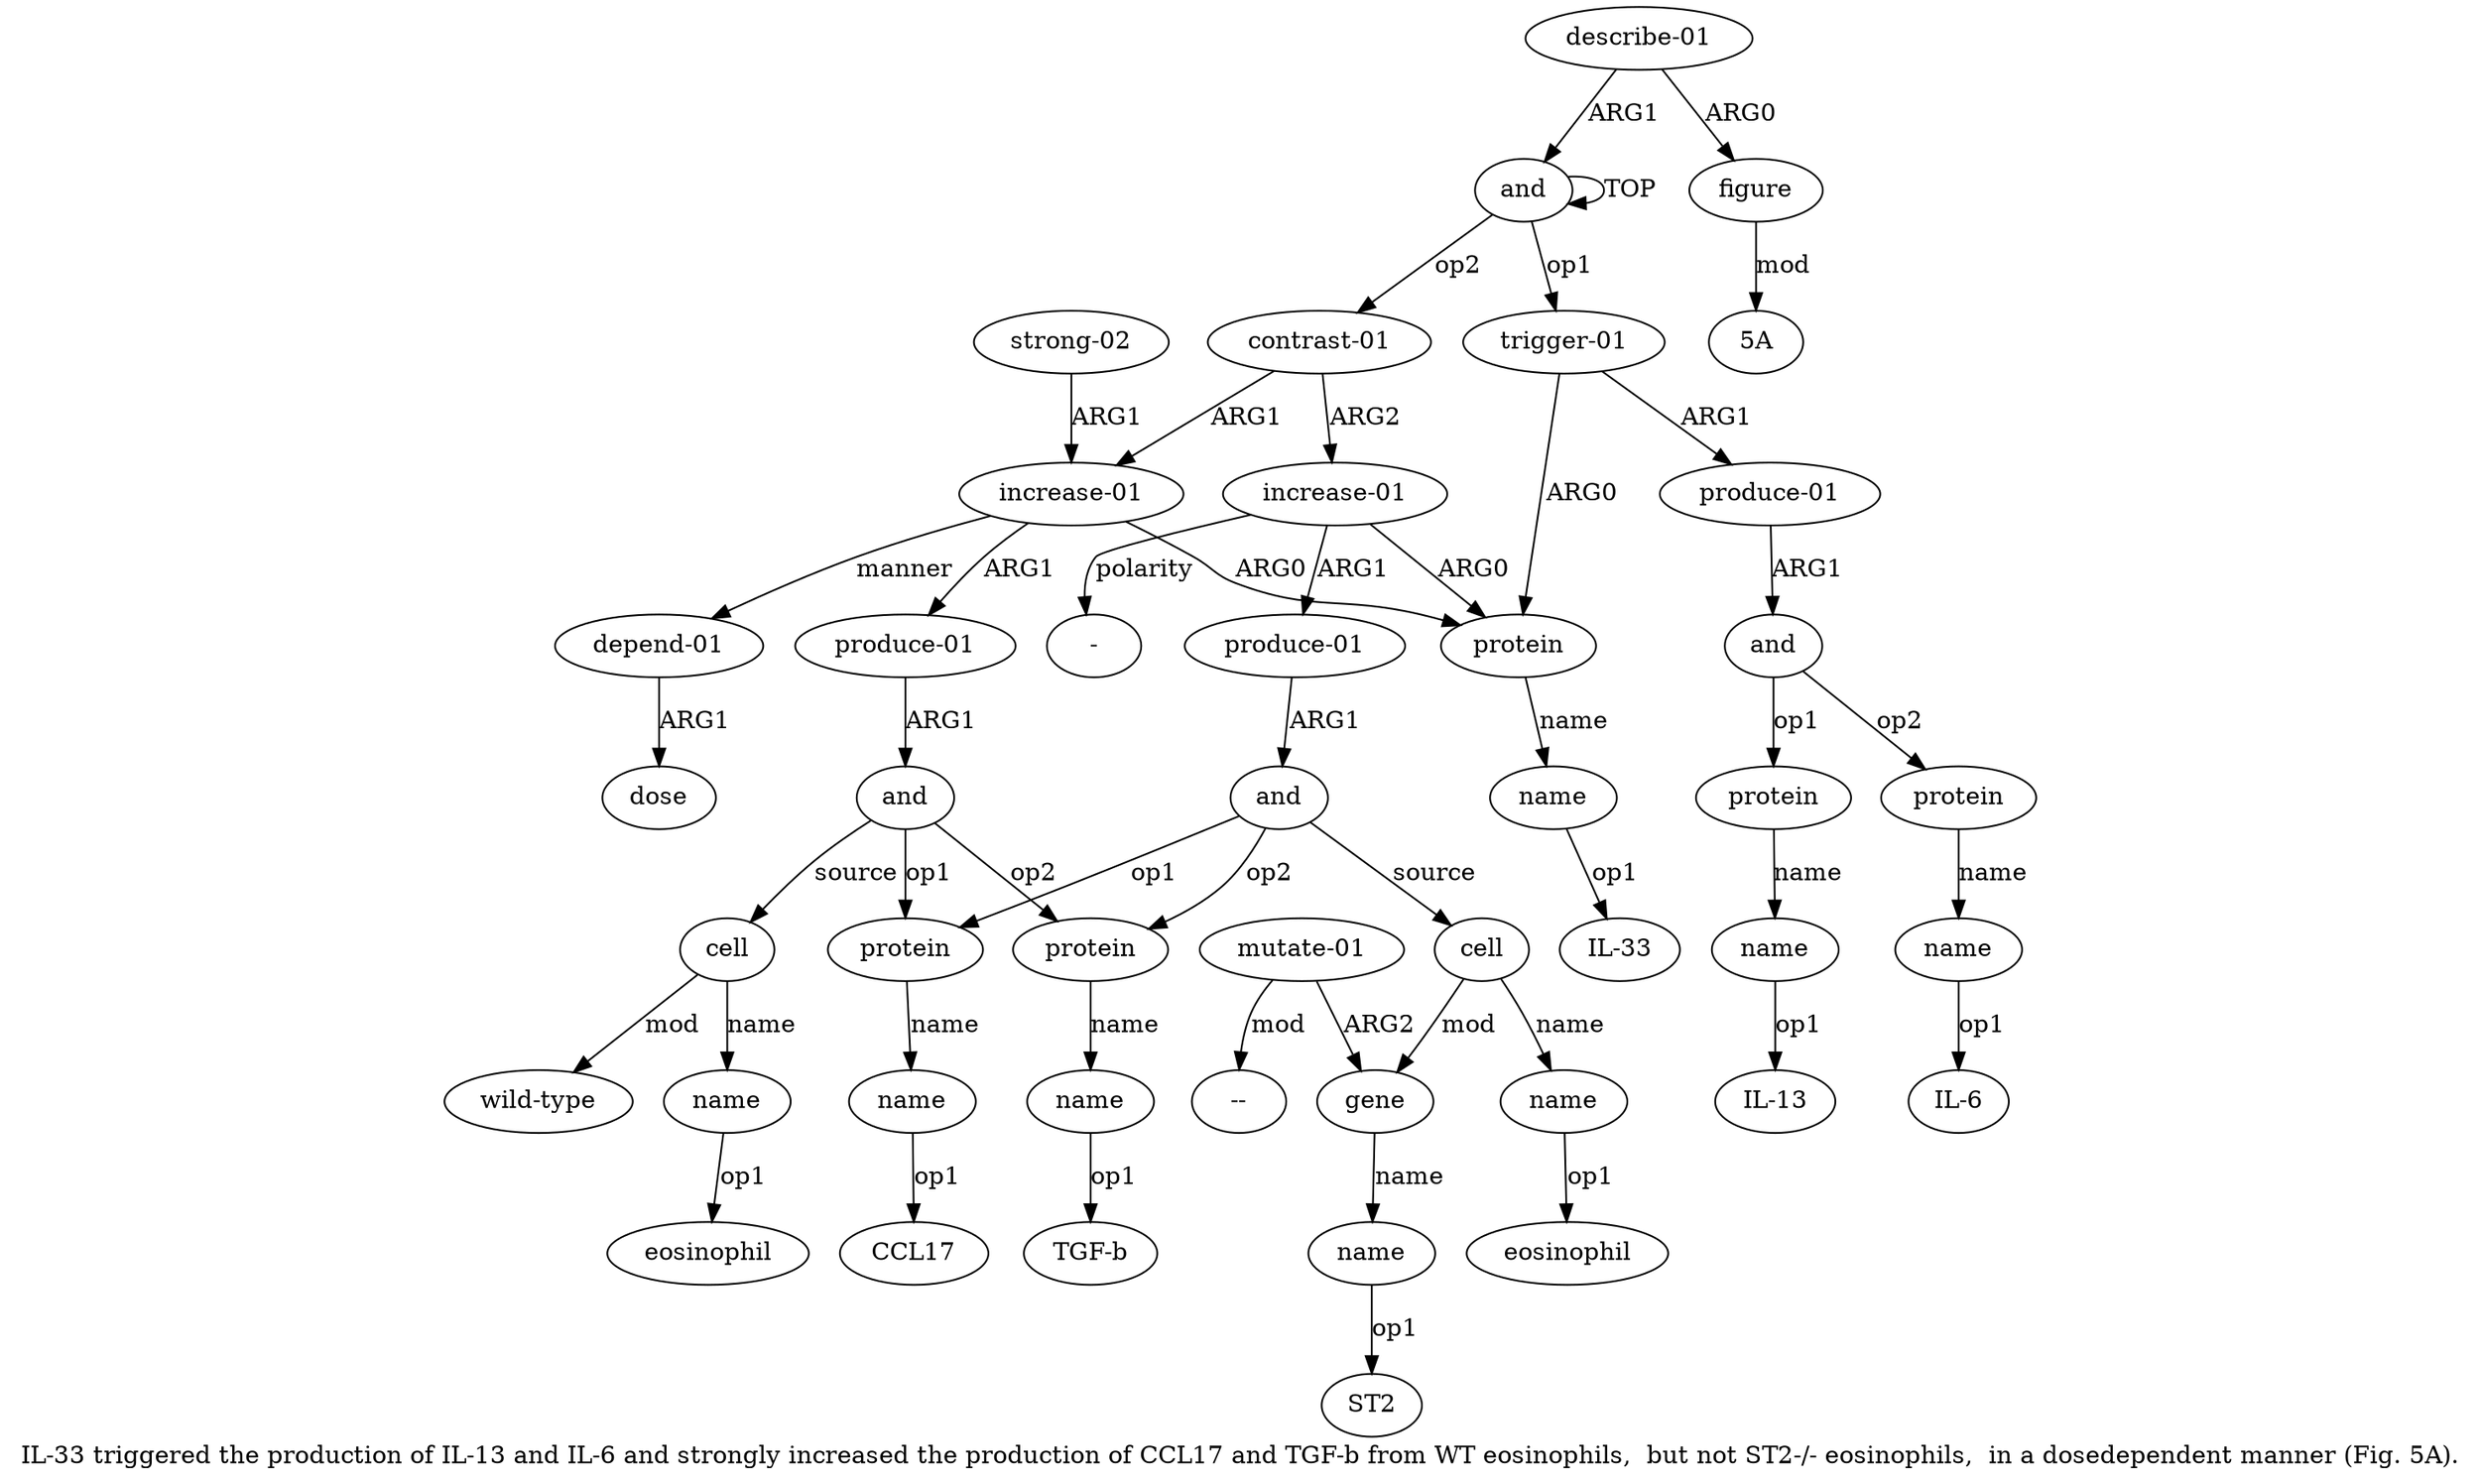 digraph  {
	graph [label="IL-33 triggered the production of IL-13 and IL-6 and strongly increased the production of CCL17 and TGF-b from WT eosinophils,  \
but not ST2-/- eosinophils,  in a dosedependent manner (Fig. 5A)."];
	node [label="\N"];
	a20	 [color=black,
		gold_ind=20,
		gold_label="wild-type",
		label="wild-type",
		test_ind=20,
		test_label="wild-type"];
	a21	 [color=black,
		gold_ind=21,
		gold_label="strong-02",
		label="strong-02",
		test_ind=21,
		test_label="strong-02"];
	a11	 [color=black,
		gold_ind=11,
		gold_label="increase-01",
		label="increase-01",
		test_ind=11,
		test_label="increase-01"];
	a21 -> a11 [key=0,
	color=black,
	gold_label=ARG1,
	label=ARG1,
	test_label=ARG1];
a22 [color=black,
	gold_ind=22,
	gold_label="depend-01",
	label="depend-01",
	test_ind=22,
	test_label="depend-01"];
a23 [color=black,
	gold_ind=23,
	gold_label=dose,
	label=dose,
	test_ind=23,
	test_label=dose];
a22 -> a23 [key=0,
color=black,
gold_label=ARG1,
label=ARG1,
test_label=ARG1];
a24 [color=black,
gold_ind=24,
gold_label="increase-01",
label="increase-01",
test_ind=24,
test_label="increase-01"];
a25 [color=black,
gold_ind=25,
gold_label="produce-01",
label="produce-01",
test_ind=25,
test_label="produce-01"];
a24 -> a25 [key=0,
color=black,
gold_label=ARG1,
label=ARG1,
test_label=ARG1];
"a24 -" [color=black,
gold_ind=-1,
gold_label="-",
label="-",
test_ind=-1,
test_label="-"];
a24 -> "a24 -" [key=0,
color=black,
gold_label=polarity,
label=polarity,
test_label=polarity];
a2 [color=black,
gold_ind=2,
gold_label=protein,
label=protein,
test_ind=2,
test_label=protein];
a24 -> a2 [key=0,
color=black,
gold_label=ARG0,
label=ARG0,
test_label=ARG0];
a26 [color=black,
gold_ind=26,
gold_label=and,
label=and,
test_ind=26,
test_label=and];
a25 -> a26 [key=0,
color=black,
gold_label=ARG1,
label=ARG1,
test_label=ARG1];
a27 [color=black,
gold_ind=27,
gold_label=cell,
label=cell,
test_ind=27,
test_label=cell];
a26 -> a27 [key=0,
color=black,
gold_label=source,
label=source,
test_label=source];
a14 [color=black,
gold_ind=14,
gold_label=protein,
label=protein,
test_ind=14,
test_label=protein];
a26 -> a14 [key=0,
color=black,
gold_label=op1,
label=op1,
test_label=op1];
a16 [color=black,
gold_ind=16,
gold_label=protein,
label=protein,
test_ind=16,
test_label=protein];
a26 -> a16 [key=0,
color=black,
gold_label=op2,
label=op2,
test_label=op2];
a28 [color=black,
gold_ind=28,
gold_label=name,
label=name,
test_ind=28,
test_label=name];
a27 -> a28 [key=0,
color=black,
gold_label=name,
label=name,
test_label=name];
a29 [color=black,
gold_ind=29,
gold_label=gene,
label=gene,
test_ind=29,
test_label=gene];
a27 -> a29 [key=0,
color=black,
gold_label=mod,
label=mod,
test_label=mod];
"a28 eosinophil" [color=black,
gold_ind=-1,
gold_label=eosinophil,
label=eosinophil,
test_ind=-1,
test_label=eosinophil];
a28 -> "a28 eosinophil" [key=0,
color=black,
gold_label=op1,
label=op1,
test_label=op1];
a30 [color=black,
gold_ind=30,
gold_label=name,
label=name,
test_ind=30,
test_label=name];
a29 -> a30 [key=0,
color=black,
gold_label=name,
label=name,
test_label=name];
"a3 IL-33" [color=black,
gold_ind=-1,
gold_label="IL-33",
label="IL-33",
test_ind=-1,
test_label="IL-33"];
"a9 IL-6" [color=black,
gold_ind=-1,
gold_label="IL-6",
label="IL-6",
test_ind=-1,
test_label="IL-6"];
a31 [color=black,
gold_ind=31,
gold_label="mutate-01",
label="mutate-01",
test_ind=31,
test_label="mutate-01"];
a31 -> a29 [key=0,
color=black,
gold_label=ARG2,
label=ARG2,
test_label=ARG2];
"a31 --" [color=black,
gold_ind=-1,
gold_label="--",
label="--",
test_ind=-1,
test_label="--"];
a31 -> "a31 --" [key=0,
color=black,
gold_label=mod,
label=mod,
test_label=mod];
"a30 ST2" [color=black,
gold_ind=-1,
gold_label=ST2,
label=ST2,
test_ind=-1,
test_label=ST2];
a30 -> "a30 ST2" [key=0,
color=black,
gold_label=op1,
label=op1,
test_label=op1];
"a19 eosinophil" [color=black,
gold_ind=-1,
gold_label=eosinophil,
label=eosinophil,
test_ind=-1,
test_label=eosinophil];
a33 [color=black,
gold_ind=33,
gold_label=figure,
label=figure,
test_ind=33,
test_label=figure];
"a33 5A" [color=black,
gold_ind=-1,
gold_label="5A",
label="5A",
test_ind=-1,
test_label="5A"];
a33 -> "a33 5A" [key=0,
color=black,
gold_label=mod,
label=mod,
test_label=mod];
"a15 CCL17" [color=black,
gold_ind=-1,
gold_label=CCL17,
label=CCL17,
test_ind=-1,
test_label=CCL17];
a32 [color=black,
gold_ind=32,
gold_label="describe-01",
label="describe-01",
test_ind=32,
test_label="describe-01"];
a32 -> a33 [key=0,
color=black,
gold_label=ARG0,
label=ARG0,
test_label=ARG0];
a0 [color=black,
gold_ind=0,
gold_label=and,
label=and,
test_ind=0,
test_label=and];
a32 -> a0 [key=0,
color=black,
gold_label=ARG1,
label=ARG1,
test_label=ARG1];
a15 [color=black,
gold_ind=15,
gold_label=name,
label=name,
test_ind=15,
test_label=name];
a15 -> "a15 CCL17" [key=0,
color=black,
gold_label=op1,
label=op1,
test_label=op1];
a14 -> a15 [key=0,
color=black,
gold_label=name,
label=name,
test_label=name];
a17 [color=black,
gold_ind=17,
gold_label=name,
label=name,
test_ind=17,
test_label=name];
"a17 TGF-b" [color=black,
gold_ind=-1,
gold_label="TGF-b",
label="TGF-b",
test_ind=-1,
test_label="TGF-b"];
a17 -> "a17 TGF-b" [key=0,
color=black,
gold_label=op1,
label=op1,
test_label=op1];
a16 -> a17 [key=0,
color=black,
gold_label=name,
label=name,
test_label=name];
a11 -> a22 [key=0,
color=black,
gold_label=manner,
label=manner,
test_label=manner];
a12 [color=black,
gold_ind=12,
gold_label="produce-01",
label="produce-01",
test_ind=12,
test_label="produce-01"];
a11 -> a12 [key=0,
color=black,
gold_label=ARG1,
label=ARG1,
test_label=ARG1];
a11 -> a2 [key=0,
color=black,
gold_label=ARG0,
label=ARG0,
test_label=ARG0];
a10 [color=black,
gold_ind=10,
gold_label="contrast-01",
label="contrast-01",
test_ind=10,
test_label="contrast-01"];
a10 -> a24 [key=0,
color=black,
gold_label=ARG2,
label=ARG2,
test_label=ARG2];
a10 -> a11 [key=0,
color=black,
gold_label=ARG1,
label=ARG1,
test_label=ARG1];
a13 [color=black,
gold_ind=13,
gold_label=and,
label=and,
test_ind=13,
test_label=and];
a13 -> a14 [key=0,
color=black,
gold_label=op1,
label=op1,
test_label=op1];
a13 -> a16 [key=0,
color=black,
gold_label=op2,
label=op2,
test_label=op2];
a18 [color=black,
gold_ind=18,
gold_label=cell,
label=cell,
test_ind=18,
test_label=cell];
a13 -> a18 [key=0,
color=black,
gold_label=source,
label=source,
test_label=source];
a12 -> a13 [key=0,
color=black,
gold_label=ARG1,
label=ARG1,
test_label=ARG1];
a19 [color=black,
gold_ind=19,
gold_label=name,
label=name,
test_ind=19,
test_label=name];
a19 -> "a19 eosinophil" [key=0,
color=black,
gold_label=op1,
label=op1,
test_label=op1];
a18 -> a20 [key=0,
color=black,
gold_label=mod,
label=mod,
test_label=mod];
a18 -> a19 [key=0,
color=black,
gold_label=name,
label=name,
test_label=name];
a1 [color=black,
gold_ind=1,
gold_label="trigger-01",
label="trigger-01",
test_ind=1,
test_label="trigger-01"];
a1 -> a2 [key=0,
color=black,
gold_label=ARG0,
label=ARG0,
test_label=ARG0];
a4 [color=black,
gold_ind=4,
gold_label="produce-01",
label="produce-01",
test_ind=4,
test_label="produce-01"];
a1 -> a4 [key=0,
color=black,
gold_label=ARG1,
label=ARG1,
test_label=ARG1];
a0 -> a10 [key=0,
color=black,
gold_label=op2,
label=op2,
test_label=op2];
a0 -> a1 [key=0,
color=black,
gold_label=op1,
label=op1,
test_label=op1];
a0 -> a0 [key=0,
color=black,
gold_label=TOP,
label=TOP,
test_label=TOP];
a3 [color=black,
gold_ind=3,
gold_label=name,
label=name,
test_ind=3,
test_label=name];
a3 -> "a3 IL-33" [key=0,
color=black,
gold_label=op1,
label=op1,
test_label=op1];
a2 -> a3 [key=0,
color=black,
gold_label=name,
label=name,
test_label=name];
a5 [color=black,
gold_ind=5,
gold_label=and,
label=and,
test_ind=5,
test_label=and];
a6 [color=black,
gold_ind=6,
gold_label=protein,
label=protein,
test_ind=6,
test_label=protein];
a5 -> a6 [key=0,
color=black,
gold_label=op1,
label=op1,
test_label=op1];
a8 [color=black,
gold_ind=8,
gold_label=protein,
label=protein,
test_ind=8,
test_label=protein];
a5 -> a8 [key=0,
color=black,
gold_label=op2,
label=op2,
test_label=op2];
a4 -> a5 [key=0,
color=black,
gold_label=ARG1,
label=ARG1,
test_label=ARG1];
a7 [color=black,
gold_ind=7,
gold_label=name,
label=name,
test_ind=7,
test_label=name];
"a7 IL-13" [color=black,
gold_ind=-1,
gold_label="IL-13",
label="IL-13",
test_ind=-1,
test_label="IL-13"];
a7 -> "a7 IL-13" [key=0,
color=black,
gold_label=op1,
label=op1,
test_label=op1];
a6 -> a7 [key=0,
color=black,
gold_label=name,
label=name,
test_label=name];
a9 [color=black,
gold_ind=9,
gold_label=name,
label=name,
test_ind=9,
test_label=name];
a9 -> "a9 IL-6" [key=0,
color=black,
gold_label=op1,
label=op1,
test_label=op1];
a8 -> a9 [key=0,
color=black,
gold_label=name,
label=name,
test_label=name];
}
